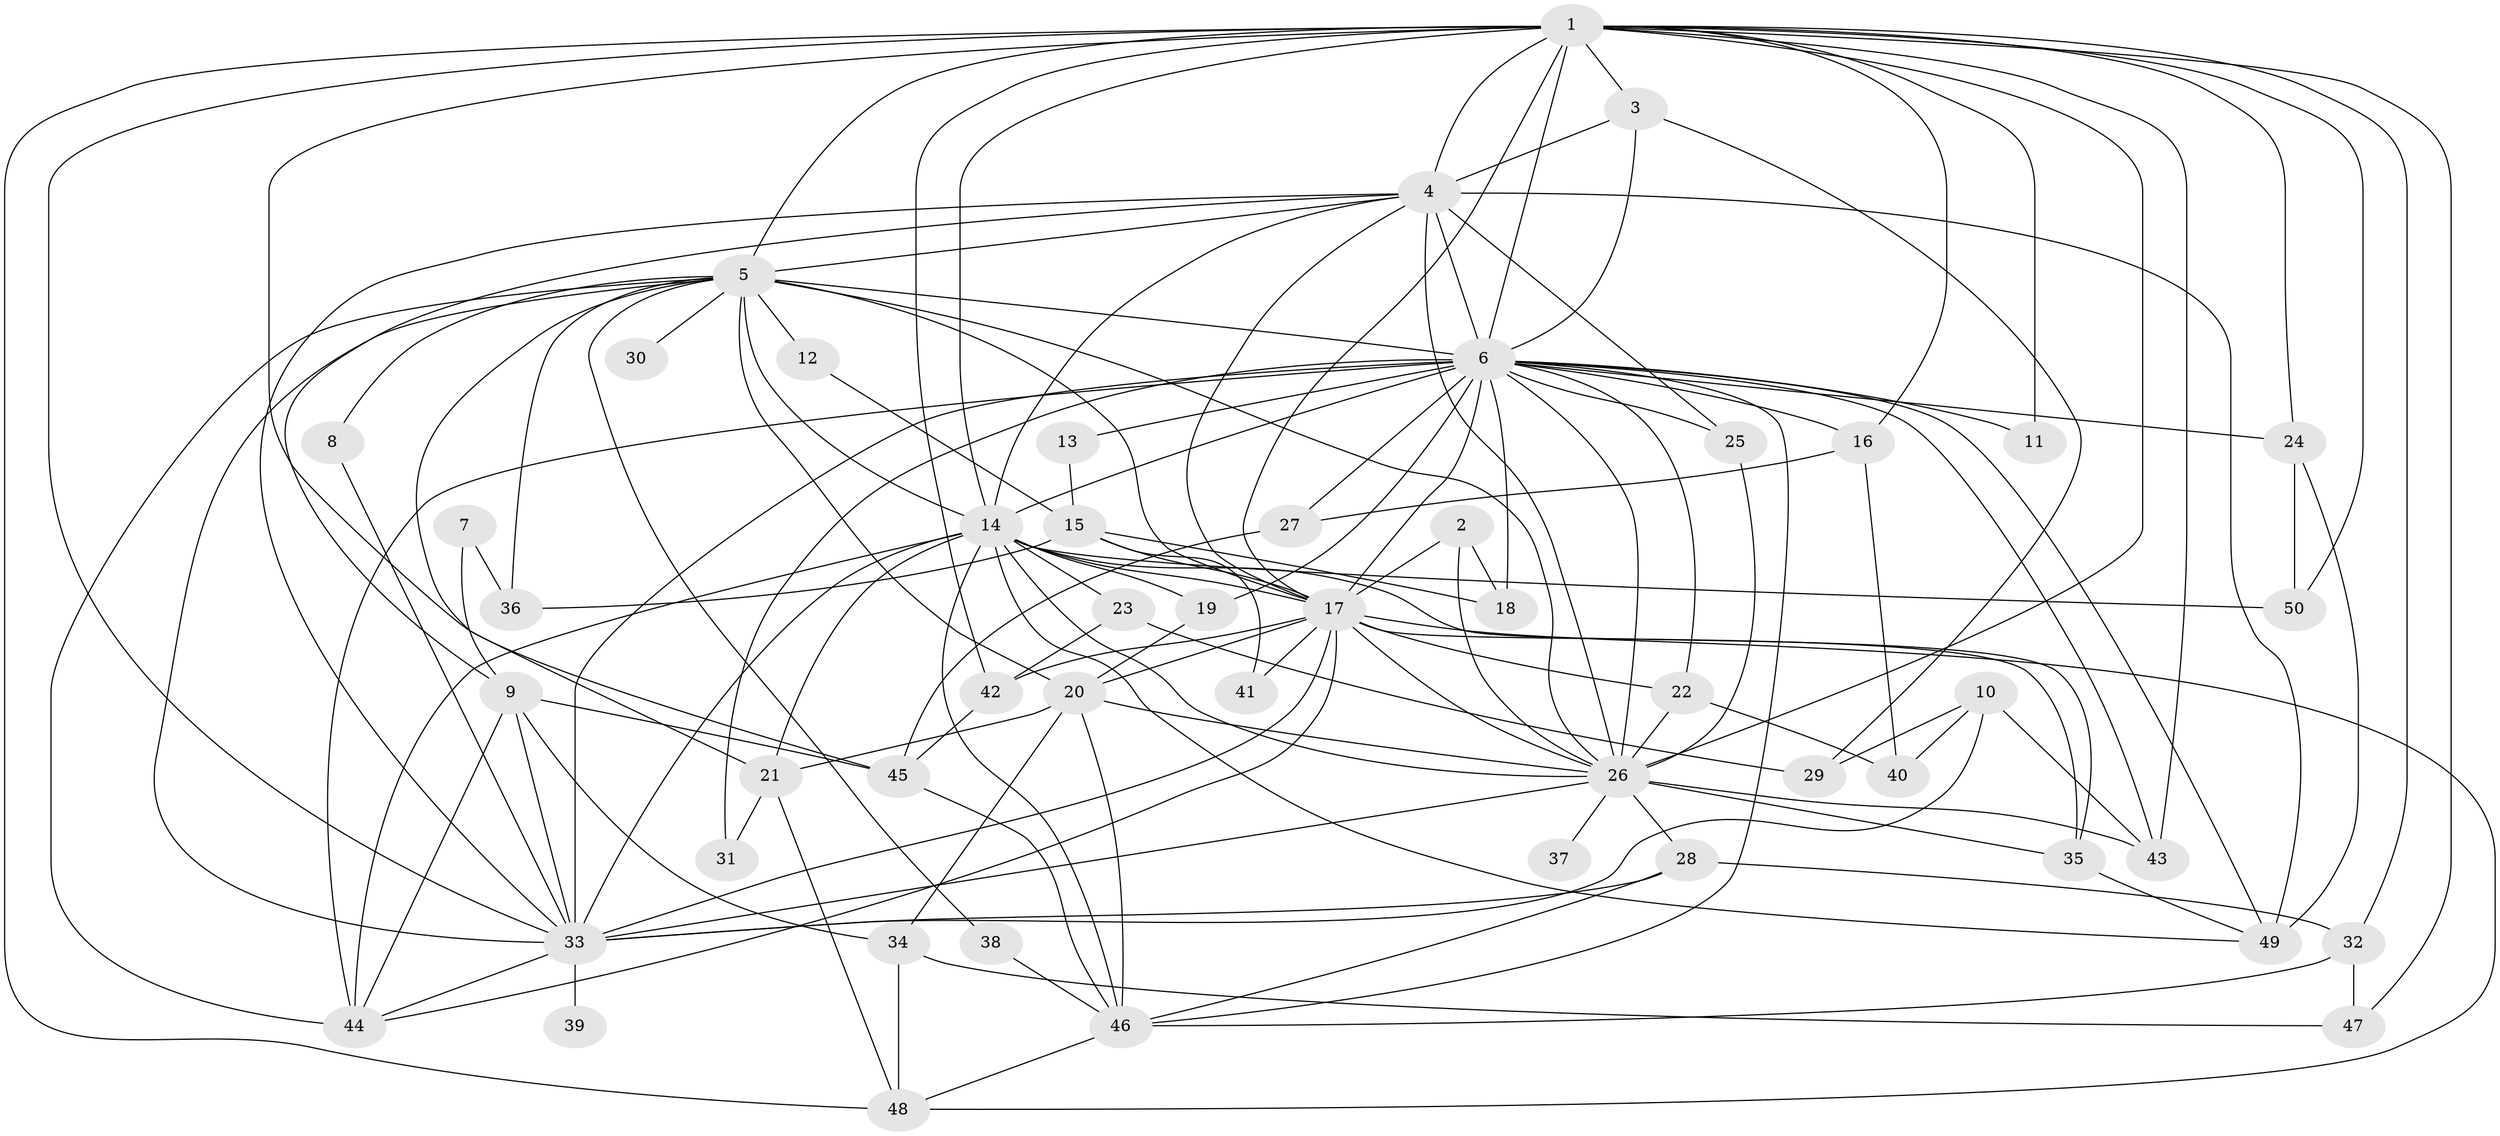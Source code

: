 // original degree distribution, {16: 0.01, 15: 0.01, 21: 0.02, 20: 0.01, 19: 0.01, 18: 0.02, 13: 0.01, 22: 0.01, 4: 0.08, 9: 0.01, 7: 0.03, 3: 0.15, 2: 0.54, 8: 0.02, 6: 0.01, 5: 0.06}
// Generated by graph-tools (version 1.1) at 2025/01/03/09/25 03:01:25]
// undirected, 50 vertices, 137 edges
graph export_dot {
graph [start="1"]
  node [color=gray90,style=filled];
  1;
  2;
  3;
  4;
  5;
  6;
  7;
  8;
  9;
  10;
  11;
  12;
  13;
  14;
  15;
  16;
  17;
  18;
  19;
  20;
  21;
  22;
  23;
  24;
  25;
  26;
  27;
  28;
  29;
  30;
  31;
  32;
  33;
  34;
  35;
  36;
  37;
  38;
  39;
  40;
  41;
  42;
  43;
  44;
  45;
  46;
  47;
  48;
  49;
  50;
  1 -- 3 [weight=1.0];
  1 -- 4 [weight=2.0];
  1 -- 5 [weight=1.0];
  1 -- 6 [weight=3.0];
  1 -- 11 [weight=1.0];
  1 -- 14 [weight=2.0];
  1 -- 16 [weight=1.0];
  1 -- 17 [weight=1.0];
  1 -- 24 [weight=1.0];
  1 -- 26 [weight=1.0];
  1 -- 32 [weight=1.0];
  1 -- 33 [weight=1.0];
  1 -- 42 [weight=1.0];
  1 -- 43 [weight=2.0];
  1 -- 45 [weight=1.0];
  1 -- 47 [weight=1.0];
  1 -- 48 [weight=1.0];
  1 -- 50 [weight=1.0];
  2 -- 17 [weight=1.0];
  2 -- 18 [weight=1.0];
  2 -- 26 [weight=1.0];
  3 -- 4 [weight=1.0];
  3 -- 6 [weight=1.0];
  3 -- 29 [weight=1.0];
  4 -- 5 [weight=1.0];
  4 -- 6 [weight=3.0];
  4 -- 9 [weight=1.0];
  4 -- 14 [weight=1.0];
  4 -- 17 [weight=1.0];
  4 -- 25 [weight=1.0];
  4 -- 26 [weight=1.0];
  4 -- 33 [weight=1.0];
  4 -- 49 [weight=2.0];
  5 -- 6 [weight=3.0];
  5 -- 8 [weight=1.0];
  5 -- 12 [weight=1.0];
  5 -- 14 [weight=1.0];
  5 -- 17 [weight=1.0];
  5 -- 20 [weight=1.0];
  5 -- 21 [weight=1.0];
  5 -- 26 [weight=1.0];
  5 -- 30 [weight=1.0];
  5 -- 33 [weight=1.0];
  5 -- 36 [weight=1.0];
  5 -- 38 [weight=1.0];
  5 -- 44 [weight=1.0];
  6 -- 11 [weight=2.0];
  6 -- 13 [weight=1.0];
  6 -- 14 [weight=4.0];
  6 -- 16 [weight=3.0];
  6 -- 17 [weight=3.0];
  6 -- 18 [weight=1.0];
  6 -- 19 [weight=1.0];
  6 -- 22 [weight=1.0];
  6 -- 24 [weight=1.0];
  6 -- 25 [weight=1.0];
  6 -- 26 [weight=5.0];
  6 -- 27 [weight=1.0];
  6 -- 31 [weight=1.0];
  6 -- 33 [weight=3.0];
  6 -- 43 [weight=1.0];
  6 -- 44 [weight=2.0];
  6 -- 46 [weight=1.0];
  6 -- 49 [weight=1.0];
  7 -- 9 [weight=1.0];
  7 -- 36 [weight=1.0];
  8 -- 33 [weight=1.0];
  9 -- 33 [weight=1.0];
  9 -- 34 [weight=1.0];
  9 -- 44 [weight=1.0];
  9 -- 45 [weight=2.0];
  10 -- 29 [weight=1.0];
  10 -- 33 [weight=1.0];
  10 -- 40 [weight=1.0];
  10 -- 43 [weight=1.0];
  12 -- 15 [weight=1.0];
  13 -- 15 [weight=1.0];
  14 -- 17 [weight=1.0];
  14 -- 19 [weight=1.0];
  14 -- 21 [weight=1.0];
  14 -- 23 [weight=1.0];
  14 -- 26 [weight=1.0];
  14 -- 33 [weight=1.0];
  14 -- 35 [weight=2.0];
  14 -- 44 [weight=1.0];
  14 -- 46 [weight=1.0];
  14 -- 49 [weight=1.0];
  14 -- 50 [weight=1.0];
  15 -- 17 [weight=2.0];
  15 -- 18 [weight=1.0];
  15 -- 36 [weight=1.0];
  15 -- 41 [weight=1.0];
  16 -- 27 [weight=1.0];
  16 -- 40 [weight=1.0];
  17 -- 20 [weight=1.0];
  17 -- 22 [weight=1.0];
  17 -- 26 [weight=3.0];
  17 -- 33 [weight=1.0];
  17 -- 35 [weight=1.0];
  17 -- 41 [weight=1.0];
  17 -- 42 [weight=1.0];
  17 -- 44 [weight=1.0];
  17 -- 48 [weight=1.0];
  19 -- 20 [weight=1.0];
  20 -- 21 [weight=1.0];
  20 -- 26 [weight=1.0];
  20 -- 34 [weight=1.0];
  20 -- 46 [weight=1.0];
  21 -- 31 [weight=1.0];
  21 -- 48 [weight=1.0];
  22 -- 26 [weight=1.0];
  22 -- 40 [weight=1.0];
  23 -- 29 [weight=1.0];
  23 -- 42 [weight=1.0];
  24 -- 49 [weight=1.0];
  24 -- 50 [weight=1.0];
  25 -- 26 [weight=1.0];
  26 -- 28 [weight=1.0];
  26 -- 33 [weight=1.0];
  26 -- 35 [weight=1.0];
  26 -- 37 [weight=1.0];
  26 -- 43 [weight=1.0];
  27 -- 45 [weight=1.0];
  28 -- 32 [weight=1.0];
  28 -- 33 [weight=1.0];
  28 -- 46 [weight=1.0];
  32 -- 46 [weight=1.0];
  32 -- 47 [weight=1.0];
  33 -- 39 [weight=1.0];
  33 -- 44 [weight=1.0];
  34 -- 47 [weight=1.0];
  34 -- 48 [weight=1.0];
  35 -- 49 [weight=1.0];
  38 -- 46 [weight=1.0];
  42 -- 45 [weight=2.0];
  45 -- 46 [weight=1.0];
  46 -- 48 [weight=1.0];
}
